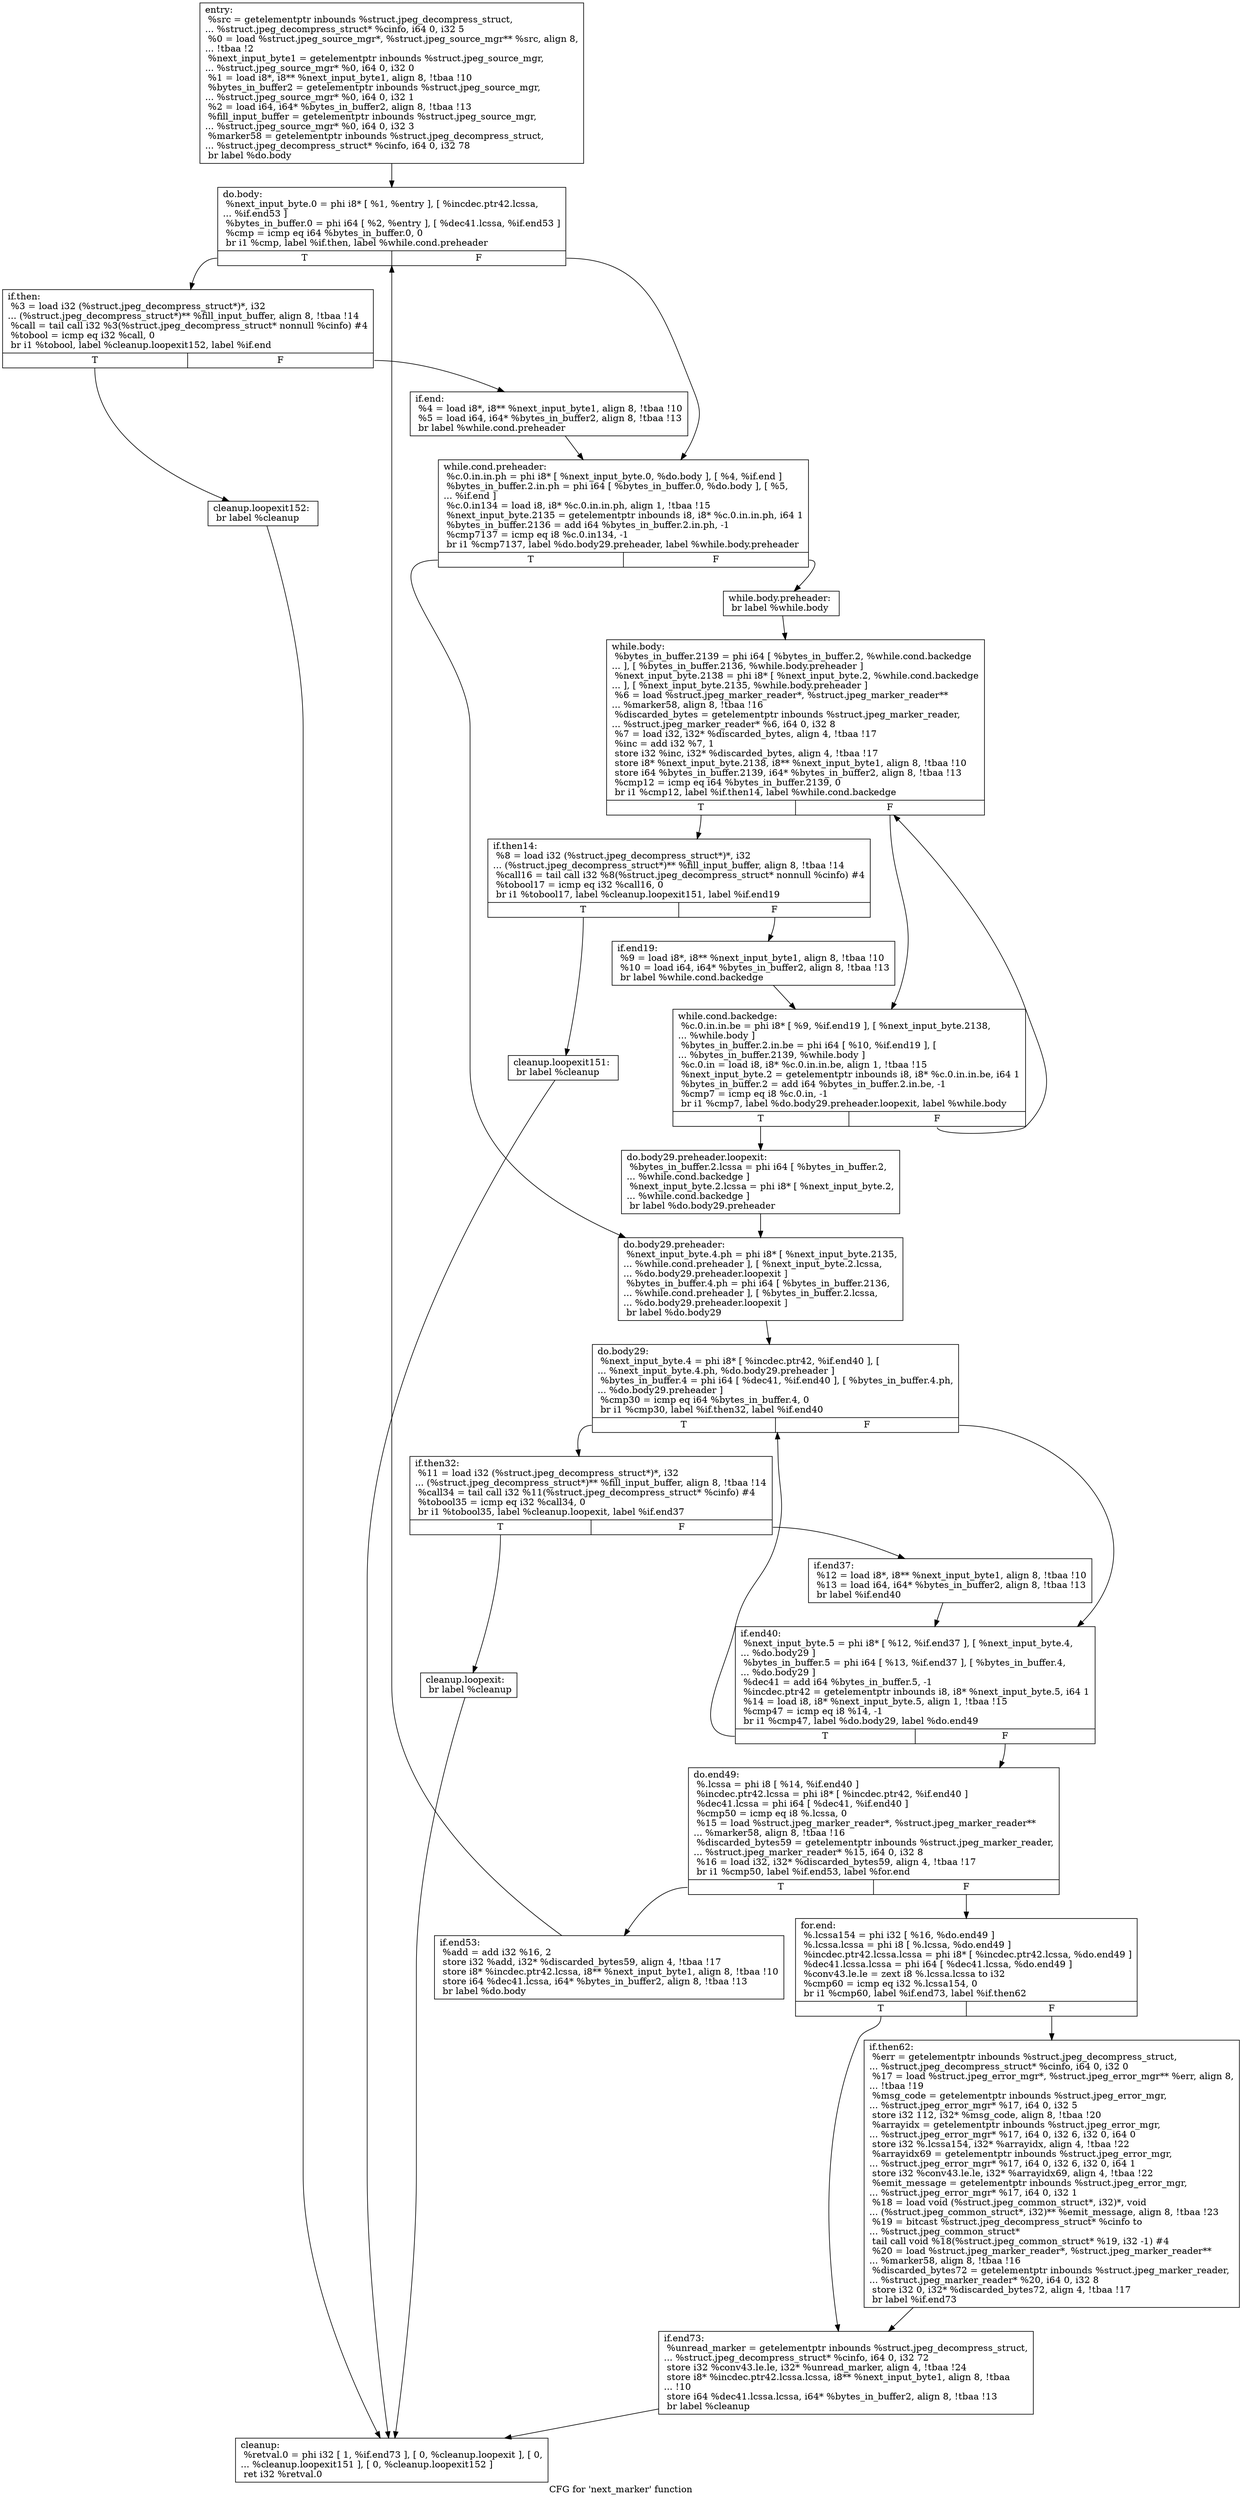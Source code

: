 digraph "CFG for 'next_marker' function" {
	label="CFG for 'next_marker' function";

	Node0x6913450 [shape=record,label="{entry:\l  %src = getelementptr inbounds %struct.jpeg_decompress_struct,\l... %struct.jpeg_decompress_struct* %cinfo, i64 0, i32 5\l  %0 = load %struct.jpeg_source_mgr*, %struct.jpeg_source_mgr** %src, align 8,\l... !tbaa !2\l  %next_input_byte1 = getelementptr inbounds %struct.jpeg_source_mgr,\l... %struct.jpeg_source_mgr* %0, i64 0, i32 0\l  %1 = load i8*, i8** %next_input_byte1, align 8, !tbaa !10\l  %bytes_in_buffer2 = getelementptr inbounds %struct.jpeg_source_mgr,\l... %struct.jpeg_source_mgr* %0, i64 0, i32 1\l  %2 = load i64, i64* %bytes_in_buffer2, align 8, !tbaa !13\l  %fill_input_buffer = getelementptr inbounds %struct.jpeg_source_mgr,\l... %struct.jpeg_source_mgr* %0, i64 0, i32 3\l  %marker58 = getelementptr inbounds %struct.jpeg_decompress_struct,\l... %struct.jpeg_decompress_struct* %cinfo, i64 0, i32 78\l  br label %do.body\l}"];
	Node0x6913450 -> Node0x6913d00;
	Node0x6913d00 [shape=record,label="{do.body:                                          \l  %next_input_byte.0 = phi i8* [ %1, %entry ], [ %incdec.ptr42.lcssa,\l... %if.end53 ]\l  %bytes_in_buffer.0 = phi i64 [ %2, %entry ], [ %dec41.lcssa, %if.end53 ]\l  %cmp = icmp eq i64 %bytes_in_buffer.0, 0\l  br i1 %cmp, label %if.then, label %while.cond.preheader\l|{<s0>T|<s1>F}}"];
	Node0x6913d00:s0 -> Node0x69142e0;
	Node0x6913d00:s1 -> Node0x69133b0;
	Node0x69142e0 [shape=record,label="{if.then:                                          \l  %3 = load i32 (%struct.jpeg_decompress_struct*)*, i32\l... (%struct.jpeg_decompress_struct*)** %fill_input_buffer, align 8, !tbaa !14\l  %call = tail call i32 %3(%struct.jpeg_decompress_struct* nonnull %cinfo) #4\l  %tobool = icmp eq i32 %call, 0\l  br i1 %tobool, label %cleanup.loopexit152, label %if.end\l|{<s0>T|<s1>F}}"];
	Node0x69142e0:s0 -> Node0x69148f0;
	Node0x69142e0:s1 -> Node0x69149c0;
	Node0x69149c0 [shape=record,label="{if.end:                                           \l  %4 = load i8*, i8** %next_input_byte1, align 8, !tbaa !10\l  %5 = load i64, i64* %bytes_in_buffer2, align 8, !tbaa !13\l  br label %while.cond.preheader\l}"];
	Node0x69149c0 -> Node0x69133b0;
	Node0x69133b0 [shape=record,label="{while.cond.preheader:                             \l  %c.0.in.in.ph = phi i8* [ %next_input_byte.0, %do.body ], [ %4, %if.end ]\l  %bytes_in_buffer.2.in.ph = phi i64 [ %bytes_in_buffer.0, %do.body ], [ %5,\l... %if.end ]\l  %c.0.in134 = load i8, i8* %c.0.in.in.ph, align 1, !tbaa !15\l  %next_input_byte.2135 = getelementptr inbounds i8, i8* %c.0.in.in.ph, i64 1\l  %bytes_in_buffer.2136 = add i64 %bytes_in_buffer.2.in.ph, -1\l  %cmp7137 = icmp eq i8 %c.0.in134, -1\l  br i1 %cmp7137, label %do.body29.preheader, label %while.body.preheader\l|{<s0>T|<s1>F}}"];
	Node0x69133b0:s0 -> Node0x6915e10;
	Node0x69133b0:s1 -> Node0x69143d0;
	Node0x69143d0 [shape=record,label="{while.body.preheader:                             \l  br label %while.body\l}"];
	Node0x69143d0 -> Node0x6916240;
	Node0x6916240 [shape=record,label="{while.body:                                       \l  %bytes_in_buffer.2139 = phi i64 [ %bytes_in_buffer.2, %while.cond.backedge\l... ], [ %bytes_in_buffer.2136, %while.body.preheader ]\l  %next_input_byte.2138 = phi i8* [ %next_input_byte.2, %while.cond.backedge\l... ], [ %next_input_byte.2135, %while.body.preheader ]\l  %6 = load %struct.jpeg_marker_reader*, %struct.jpeg_marker_reader**\l... %marker58, align 8, !tbaa !16\l  %discarded_bytes = getelementptr inbounds %struct.jpeg_marker_reader,\l... %struct.jpeg_marker_reader* %6, i64 0, i32 8\l  %7 = load i32, i32* %discarded_bytes, align 4, !tbaa !17\l  %inc = add i32 %7, 1\l  store i32 %inc, i32* %discarded_bytes, align 4, !tbaa !17\l  store i8* %next_input_byte.2138, i8** %next_input_byte1, align 8, !tbaa !10\l  store i64 %bytes_in_buffer.2139, i64* %bytes_in_buffer2, align 8, !tbaa !13\l  %cmp12 = icmp eq i64 %bytes_in_buffer.2139, 0\l  br i1 %cmp12, label %if.then14, label %while.cond.backedge\l|{<s0>T|<s1>F}}"];
	Node0x6916240:s0 -> Node0x6917c30;
	Node0x6916240:s1 -> Node0x6916360;
	Node0x6917c30 [shape=record,label="{if.then14:                                        \l  %8 = load i32 (%struct.jpeg_decompress_struct*)*, i32\l... (%struct.jpeg_decompress_struct*)** %fill_input_buffer, align 8, !tbaa !14\l  %call16 = tail call i32 %8(%struct.jpeg_decompress_struct* nonnull %cinfo) #4\l  %tobool17 = icmp eq i32 %call16, 0\l  br i1 %tobool17, label %cleanup.loopexit151, label %if.end19\l|{<s0>T|<s1>F}}"];
	Node0x6917c30:s0 -> Node0x6918550;
	Node0x6917c30:s1 -> Node0x6918650;
	Node0x6918650 [shape=record,label="{if.end19:                                         \l  %9 = load i8*, i8** %next_input_byte1, align 8, !tbaa !10\l  %10 = load i64, i64* %bytes_in_buffer2, align 8, !tbaa !13\l  br label %while.cond.backedge\l}"];
	Node0x6918650 -> Node0x6916360;
	Node0x6916360 [shape=record,label="{while.cond.backedge:                              \l  %c.0.in.in.be = phi i8* [ %9, %if.end19 ], [ %next_input_byte.2138,\l... %while.body ]\l  %bytes_in_buffer.2.in.be = phi i64 [ %10, %if.end19 ], [\l... %bytes_in_buffer.2139, %while.body ]\l  %c.0.in = load i8, i8* %c.0.in.in.be, align 1, !tbaa !15\l  %next_input_byte.2 = getelementptr inbounds i8, i8* %c.0.in.in.be, i64 1\l  %bytes_in_buffer.2 = add i64 %bytes_in_buffer.2.in.be, -1\l  %cmp7 = icmp eq i8 %c.0.in, -1\l  br i1 %cmp7, label %do.body29.preheader.loopexit, label %while.body\l|{<s0>T|<s1>F}}"];
	Node0x6916360:s0 -> Node0x6919240;
	Node0x6916360:s1 -> Node0x6916240;
	Node0x6919240 [shape=record,label="{do.body29.preheader.loopexit:                     \l  %bytes_in_buffer.2.lcssa = phi i64 [ %bytes_in_buffer.2,\l... %while.cond.backedge ]\l  %next_input_byte.2.lcssa = phi i8* [ %next_input_byte.2,\l... %while.cond.backedge ]\l  br label %do.body29.preheader\l}"];
	Node0x6919240 -> Node0x6915e10;
	Node0x6915e10 [shape=record,label="{do.body29.preheader:                              \l  %next_input_byte.4.ph = phi i8* [ %next_input_byte.2135,\l... %while.cond.preheader ], [ %next_input_byte.2.lcssa,\l... %do.body29.preheader.loopexit ]\l  %bytes_in_buffer.4.ph = phi i64 [ %bytes_in_buffer.2136,\l... %while.cond.preheader ], [ %bytes_in_buffer.2.lcssa,\l... %do.body29.preheader.loopexit ]\l  br label %do.body29\l}"];
	Node0x6915e10 -> Node0x6915e90;
	Node0x6915e90 [shape=record,label="{do.body29:                                        \l  %next_input_byte.4 = phi i8* [ %incdec.ptr42, %if.end40 ], [\l... %next_input_byte.4.ph, %do.body29.preheader ]\l  %bytes_in_buffer.4 = phi i64 [ %dec41, %if.end40 ], [ %bytes_in_buffer.4.ph,\l... %do.body29.preheader ]\l  %cmp30 = icmp eq i64 %bytes_in_buffer.4, 0\l  br i1 %cmp30, label %if.then32, label %if.end40\l|{<s0>T|<s1>F}}"];
	Node0x6915e90:s0 -> Node0x6919dc0;
	Node0x6915e90:s1 -> Node0x6915fd0;
	Node0x6919dc0 [shape=record,label="{if.then32:                                        \l  %11 = load i32 (%struct.jpeg_decompress_struct*)*, i32\l... (%struct.jpeg_decompress_struct*)** %fill_input_buffer, align 8, !tbaa !14\l  %call34 = tail call i32 %11(%struct.jpeg_decompress_struct* %cinfo) #4\l  %tobool35 = icmp eq i32 %call34, 0\l  br i1 %tobool35, label %cleanup.loopexit, label %if.end37\l|{<s0>T|<s1>F}}"];
	Node0x6919dc0:s0 -> Node0x691a0b0;
	Node0x6919dc0:s1 -> Node0x691a1b0;
	Node0x691a1b0 [shape=record,label="{if.end37:                                         \l  %12 = load i8*, i8** %next_input_byte1, align 8, !tbaa !10\l  %13 = load i64, i64* %bytes_in_buffer2, align 8, !tbaa !13\l  br label %if.end40\l}"];
	Node0x691a1b0 -> Node0x6915fd0;
	Node0x6915fd0 [shape=record,label="{if.end40:                                         \l  %next_input_byte.5 = phi i8* [ %12, %if.end37 ], [ %next_input_byte.4,\l... %do.body29 ]\l  %bytes_in_buffer.5 = phi i64 [ %13, %if.end37 ], [ %bytes_in_buffer.4,\l... %do.body29 ]\l  %dec41 = add i64 %bytes_in_buffer.5, -1\l  %incdec.ptr42 = getelementptr inbounds i8, i8* %next_input_byte.5, i64 1\l  %14 = load i8, i8* %next_input_byte.5, align 1, !tbaa !15\l  %cmp47 = icmp eq i8 %14, -1\l  br i1 %cmp47, label %do.body29, label %do.end49\l|{<s0>T|<s1>F}}"];
	Node0x6915fd0:s0 -> Node0x6915e90;
	Node0x6915fd0:s1 -> Node0x691a720;
	Node0x691a720 [shape=record,label="{do.end49:                                         \l  %.lcssa = phi i8 [ %14, %if.end40 ]\l  %incdec.ptr42.lcssa = phi i8* [ %incdec.ptr42, %if.end40 ]\l  %dec41.lcssa = phi i64 [ %dec41, %if.end40 ]\l  %cmp50 = icmp eq i8 %.lcssa, 0\l  %15 = load %struct.jpeg_marker_reader*, %struct.jpeg_marker_reader**\l... %marker58, align 8, !tbaa !16\l  %discarded_bytes59 = getelementptr inbounds %struct.jpeg_marker_reader,\l... %struct.jpeg_marker_reader* %15, i64 0, i32 8\l  %16 = load i32, i32* %discarded_bytes59, align 4, !tbaa !17\l  br i1 %cmp50, label %if.end53, label %for.end\l|{<s0>T|<s1>F}}"];
	Node0x691a720:s0 -> Node0x6913ed0;
	Node0x691a720:s1 -> Node0x6918380;
	Node0x6913ed0 [shape=record,label="{if.end53:                                         \l  %add = add i32 %16, 2\l  store i32 %add, i32* %discarded_bytes59, align 4, !tbaa !17\l  store i8* %incdec.ptr42.lcssa, i8** %next_input_byte1, align 8, !tbaa !10\l  store i64 %dec41.lcssa, i64* %bytes_in_buffer2, align 8, !tbaa !13\l  br label %do.body\l}"];
	Node0x6913ed0 -> Node0x6913d00;
	Node0x6918380 [shape=record,label="{for.end:                                          \l  %.lcssa154 = phi i32 [ %16, %do.end49 ]\l  %.lcssa.lcssa = phi i8 [ %.lcssa, %do.end49 ]\l  %incdec.ptr42.lcssa.lcssa = phi i8* [ %incdec.ptr42.lcssa, %do.end49 ]\l  %dec41.lcssa.lcssa = phi i64 [ %dec41.lcssa, %do.end49 ]\l  %conv43.le.le = zext i8 %.lcssa.lcssa to i32\l  %cmp60 = icmp eq i32 %.lcssa154, 0\l  br i1 %cmp60, label %if.end73, label %if.then62\l|{<s0>T|<s1>F}}"];
	Node0x6918380:s0 -> Node0x690b270;
	Node0x6918380:s1 -> Node0x690b350;
	Node0x690b350 [shape=record,label="{if.then62:                                        \l  %err = getelementptr inbounds %struct.jpeg_decompress_struct,\l... %struct.jpeg_decompress_struct* %cinfo, i64 0, i32 0\l  %17 = load %struct.jpeg_error_mgr*, %struct.jpeg_error_mgr** %err, align 8,\l... !tbaa !19\l  %msg_code = getelementptr inbounds %struct.jpeg_error_mgr,\l... %struct.jpeg_error_mgr* %17, i64 0, i32 5\l  store i32 112, i32* %msg_code, align 8, !tbaa !20\l  %arrayidx = getelementptr inbounds %struct.jpeg_error_mgr,\l... %struct.jpeg_error_mgr* %17, i64 0, i32 6, i32 0, i64 0\l  store i32 %.lcssa154, i32* %arrayidx, align 4, !tbaa !22\l  %arrayidx69 = getelementptr inbounds %struct.jpeg_error_mgr,\l... %struct.jpeg_error_mgr* %17, i64 0, i32 6, i32 0, i64 1\l  store i32 %conv43.le.le, i32* %arrayidx69, align 4, !tbaa !22\l  %emit_message = getelementptr inbounds %struct.jpeg_error_mgr,\l... %struct.jpeg_error_mgr* %17, i64 0, i32 1\l  %18 = load void (%struct.jpeg_common_struct*, i32)*, void\l... (%struct.jpeg_common_struct*, i32)** %emit_message, align 8, !tbaa !23\l  %19 = bitcast %struct.jpeg_decompress_struct* %cinfo to\l... %struct.jpeg_common_struct*\l  tail call void %18(%struct.jpeg_common_struct* %19, i32 -1) #4\l  %20 = load %struct.jpeg_marker_reader*, %struct.jpeg_marker_reader**\l... %marker58, align 8, !tbaa !16\l  %discarded_bytes72 = getelementptr inbounds %struct.jpeg_marker_reader,\l... %struct.jpeg_marker_reader* %20, i64 0, i32 8\l  store i32 0, i32* %discarded_bytes72, align 4, !tbaa !17\l  br label %if.end73\l}"];
	Node0x690b350 -> Node0x690b270;
	Node0x690b270 [shape=record,label="{if.end73:                                         \l  %unread_marker = getelementptr inbounds %struct.jpeg_decompress_struct,\l... %struct.jpeg_decompress_struct* %cinfo, i64 0, i32 72\l  store i32 %conv43.le.le, i32* %unread_marker, align 4, !tbaa !24\l  store i8* %incdec.ptr42.lcssa.lcssa, i8** %next_input_byte1, align 8, !tbaa\l... !10\l  store i64 %dec41.lcssa.lcssa, i64* %bytes_in_buffer2, align 8, !tbaa !13\l  br label %cleanup\l}"];
	Node0x690b270 -> Node0x691d730;
	Node0x691a0b0 [shape=record,label="{cleanup.loopexit:                                 \l  br label %cleanup\l}"];
	Node0x691a0b0 -> Node0x691d730;
	Node0x6918550 [shape=record,label="{cleanup.loopexit151:                              \l  br label %cleanup\l}"];
	Node0x6918550 -> Node0x691d730;
	Node0x69148f0 [shape=record,label="{cleanup.loopexit152:                              \l  br label %cleanup\l}"];
	Node0x69148f0 -> Node0x691d730;
	Node0x691d730 [shape=record,label="{cleanup:                                          \l  %retval.0 = phi i32 [ 1, %if.end73 ], [ 0, %cleanup.loopexit ], [ 0,\l... %cleanup.loopexit151 ], [ 0, %cleanup.loopexit152 ]\l  ret i32 %retval.0\l}"];
}
